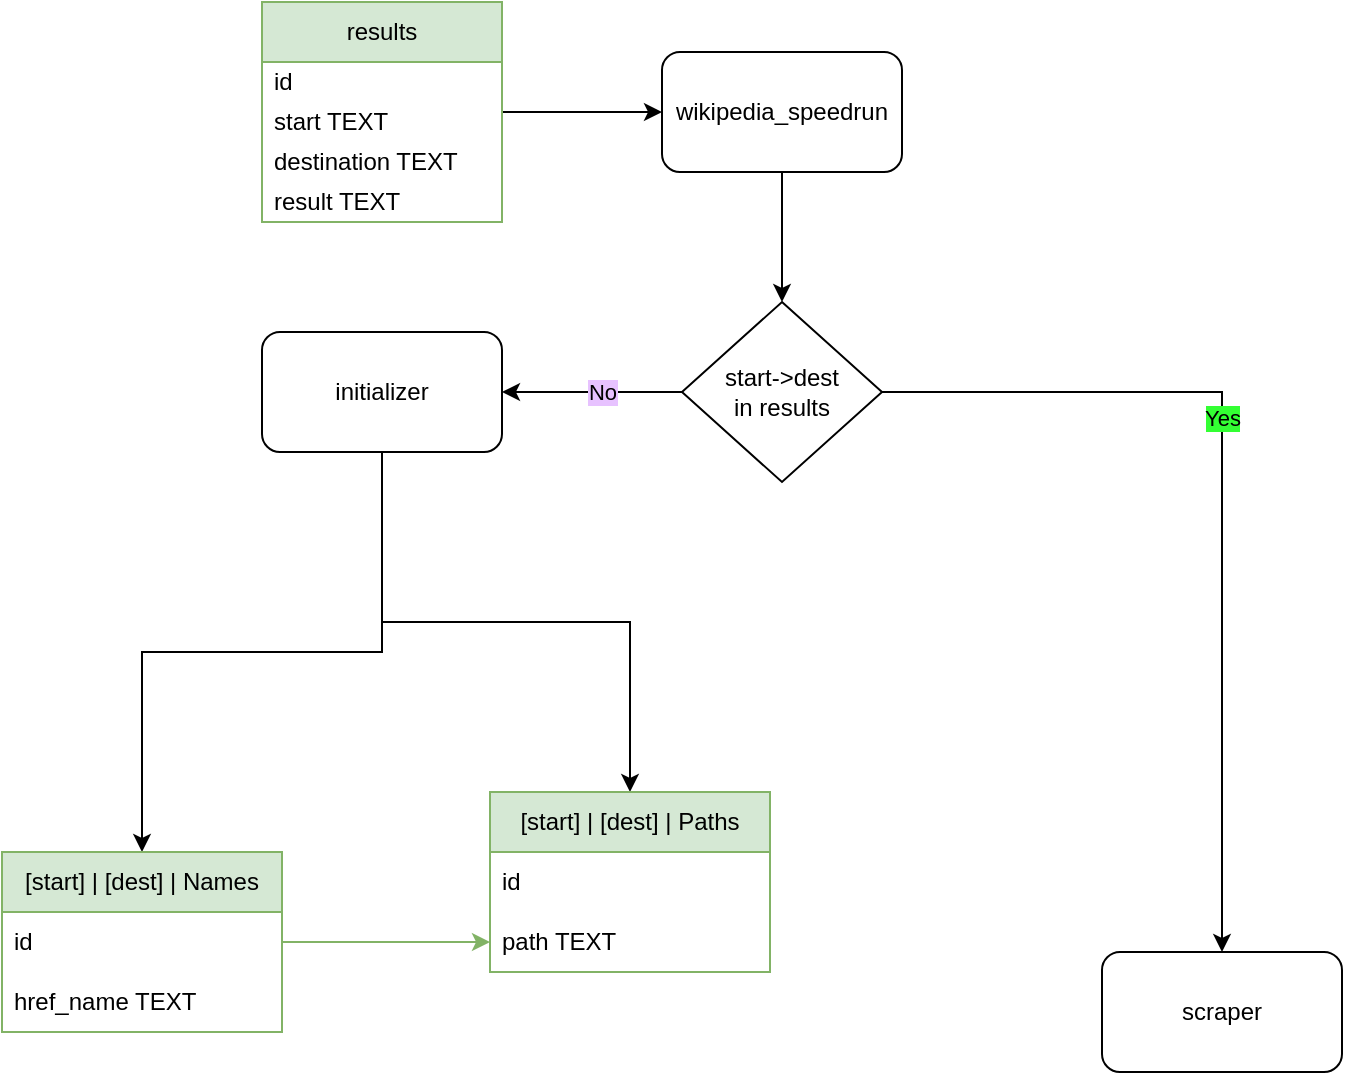 <mxfile version="21.6.7" type="github">
  <diagram name="Strona-1" id="SBur-qzf3m2XCdRRn54e">
    <mxGraphModel dx="1195" dy="652" grid="1" gridSize="10" guides="1" tooltips="1" connect="1" arrows="1" fold="1" page="1" pageScale="1" pageWidth="827" pageHeight="1169" math="0" shadow="0">
      <root>
        <mxCell id="0" />
        <mxCell id="1" parent="0" />
        <mxCell id="5Pp1bT3PMOUwK2nAA4nR-22" style="edgeStyle=orthogonalEdgeStyle;rounded=0;orthogonalLoop=1;jettySize=auto;html=1;entryX=0.5;entryY=0;entryDx=0;entryDy=0;" edge="1" parent="1" source="5Pp1bT3PMOUwK2nAA4nR-1" target="5Pp1bT3PMOUwK2nAA4nR-20">
          <mxGeometry relative="1" as="geometry" />
        </mxCell>
        <mxCell id="5Pp1bT3PMOUwK2nAA4nR-1" value="wikipedia_speedrun" style="rounded=1;whiteSpace=wrap;html=1;" vertex="1" parent="1">
          <mxGeometry x="360" y="40" width="120" height="60" as="geometry" />
        </mxCell>
        <mxCell id="5Pp1bT3PMOUwK2nAA4nR-2" value="&lt;div&gt;scraper&lt;/div&gt;" style="rounded=1;whiteSpace=wrap;html=1;" vertex="1" parent="1">
          <mxGeometry x="580" y="490" width="120" height="60" as="geometry" />
        </mxCell>
        <mxCell id="5Pp1bT3PMOUwK2nAA4nR-28" style="edgeStyle=orthogonalEdgeStyle;rounded=0;orthogonalLoop=1;jettySize=auto;html=1;entryX=0.5;entryY=0;entryDx=0;entryDy=0;" edge="1" parent="1" source="5Pp1bT3PMOUwK2nAA4nR-3" target="5Pp1bT3PMOUwK2nAA4nR-13">
          <mxGeometry relative="1" as="geometry" />
        </mxCell>
        <mxCell id="5Pp1bT3PMOUwK2nAA4nR-29" style="edgeStyle=orthogonalEdgeStyle;rounded=0;orthogonalLoop=1;jettySize=auto;html=1;" edge="1" parent="1" source="5Pp1bT3PMOUwK2nAA4nR-3" target="5Pp1bT3PMOUwK2nAA4nR-9">
          <mxGeometry relative="1" as="geometry" />
        </mxCell>
        <mxCell id="5Pp1bT3PMOUwK2nAA4nR-3" value="initializer" style="rounded=1;whiteSpace=wrap;html=1;" vertex="1" parent="1">
          <mxGeometry x="160" y="180" width="120" height="60" as="geometry" />
        </mxCell>
        <mxCell id="5Pp1bT3PMOUwK2nAA4nR-21" style="edgeStyle=orthogonalEdgeStyle;rounded=0;orthogonalLoop=1;jettySize=auto;html=1;entryX=0;entryY=0.5;entryDx=0;entryDy=0;" edge="1" parent="1" source="5Pp1bT3PMOUwK2nAA4nR-4" target="5Pp1bT3PMOUwK2nAA4nR-1">
          <mxGeometry relative="1" as="geometry" />
        </mxCell>
        <mxCell id="5Pp1bT3PMOUwK2nAA4nR-4" value="results" style="swimlane;fontStyle=0;childLayout=stackLayout;horizontal=1;startSize=30;horizontalStack=0;resizeParent=1;resizeParentMax=0;resizeLast=0;collapsible=1;marginBottom=0;whiteSpace=wrap;html=1;fillColor=#d5e8d4;strokeColor=#82b366;" vertex="1" parent="1">
          <mxGeometry x="160" y="15" width="120" height="110" as="geometry">
            <mxRectangle x="260" y="130" width="60" height="30" as="alternateBounds" />
          </mxGeometry>
        </mxCell>
        <mxCell id="5Pp1bT3PMOUwK2nAA4nR-5" value="id" style="text;strokeColor=none;fillColor=none;align=left;verticalAlign=middle;spacingLeft=4;spacingRight=4;overflow=hidden;points=[[0,0.5],[1,0.5]];portConstraint=eastwest;rotatable=0;whiteSpace=wrap;html=1;" vertex="1" parent="5Pp1bT3PMOUwK2nAA4nR-4">
          <mxGeometry y="30" width="120" height="20" as="geometry" />
        </mxCell>
        <mxCell id="5Pp1bT3PMOUwK2nAA4nR-6" value="start TEXT" style="text;strokeColor=none;fillColor=none;align=left;verticalAlign=middle;spacingLeft=4;spacingRight=4;overflow=hidden;points=[[0,0.5],[1,0.5]];portConstraint=eastwest;rotatable=0;whiteSpace=wrap;html=1;" vertex="1" parent="5Pp1bT3PMOUwK2nAA4nR-4">
          <mxGeometry y="50" width="120" height="20" as="geometry" />
        </mxCell>
        <mxCell id="5Pp1bT3PMOUwK2nAA4nR-7" value="destination TEXT" style="text;strokeColor=none;fillColor=none;align=left;verticalAlign=middle;spacingLeft=4;spacingRight=4;overflow=hidden;points=[[0,0.5],[1,0.5]];portConstraint=eastwest;rotatable=0;whiteSpace=wrap;html=1;" vertex="1" parent="5Pp1bT3PMOUwK2nAA4nR-4">
          <mxGeometry y="70" width="120" height="20" as="geometry" />
        </mxCell>
        <mxCell id="5Pp1bT3PMOUwK2nAA4nR-8" value="result TEXT" style="text;strokeColor=none;fillColor=none;align=left;verticalAlign=middle;spacingLeft=4;spacingRight=4;overflow=hidden;points=[[0,0.5],[1,0.5]];portConstraint=eastwest;rotatable=0;whiteSpace=wrap;html=1;" vertex="1" parent="5Pp1bT3PMOUwK2nAA4nR-4">
          <mxGeometry y="90" width="120" height="20" as="geometry" />
        </mxCell>
        <mxCell id="5Pp1bT3PMOUwK2nAA4nR-9" value="[start] | [dest] | Paths" style="swimlane;fontStyle=0;childLayout=stackLayout;horizontal=1;startSize=30;horizontalStack=0;resizeParent=1;resizeParentMax=0;resizeLast=0;collapsible=1;marginBottom=0;whiteSpace=wrap;html=1;fillColor=#d5e8d4;strokeColor=#82b366;" vertex="1" parent="1">
          <mxGeometry x="274" y="410" width="140" height="90" as="geometry" />
        </mxCell>
        <mxCell id="5Pp1bT3PMOUwK2nAA4nR-10" value="id" style="text;strokeColor=none;fillColor=none;align=left;verticalAlign=middle;spacingLeft=4;spacingRight=4;overflow=hidden;points=[[0,0.5],[1,0.5]];portConstraint=eastwest;rotatable=0;whiteSpace=wrap;html=1;" vertex="1" parent="5Pp1bT3PMOUwK2nAA4nR-9">
          <mxGeometry y="30" width="140" height="30" as="geometry" />
        </mxCell>
        <mxCell id="5Pp1bT3PMOUwK2nAA4nR-11" value="path TEXT" style="text;strokeColor=none;fillColor=none;align=left;verticalAlign=middle;spacingLeft=4;spacingRight=4;overflow=hidden;points=[[0,0.5],[1,0.5]];portConstraint=eastwest;rotatable=0;whiteSpace=wrap;html=1;" vertex="1" parent="5Pp1bT3PMOUwK2nAA4nR-9">
          <mxGeometry y="60" width="140" height="30" as="geometry" />
        </mxCell>
        <mxCell id="5Pp1bT3PMOUwK2nAA4nR-13" value="[start] | [dest] | Names" style="swimlane;fontStyle=0;childLayout=stackLayout;horizontal=1;startSize=30;horizontalStack=0;resizeParent=1;resizeParentMax=0;resizeLast=0;collapsible=1;marginBottom=0;whiteSpace=wrap;html=1;fillColor=#d5e8d4;strokeColor=#82b366;" vertex="1" parent="1">
          <mxGeometry x="30" y="440" width="140" height="90" as="geometry" />
        </mxCell>
        <mxCell id="5Pp1bT3PMOUwK2nAA4nR-14" value="id" style="text;strokeColor=none;fillColor=none;align=left;verticalAlign=middle;spacingLeft=4;spacingRight=4;overflow=hidden;points=[[0,0.5],[1,0.5]];portConstraint=eastwest;rotatable=0;whiteSpace=wrap;html=1;" vertex="1" parent="5Pp1bT3PMOUwK2nAA4nR-13">
          <mxGeometry y="30" width="140" height="30" as="geometry" />
        </mxCell>
        <mxCell id="5Pp1bT3PMOUwK2nAA4nR-15" value="href_name TEXT" style="text;strokeColor=none;fillColor=none;align=left;verticalAlign=middle;spacingLeft=4;spacingRight=4;overflow=hidden;points=[[0,0.5],[1,0.5]];portConstraint=eastwest;rotatable=0;whiteSpace=wrap;html=1;" vertex="1" parent="5Pp1bT3PMOUwK2nAA4nR-13">
          <mxGeometry y="60" width="140" height="30" as="geometry" />
        </mxCell>
        <mxCell id="5Pp1bT3PMOUwK2nAA4nR-19" style="edgeStyle=orthogonalEdgeStyle;rounded=0;orthogonalLoop=1;jettySize=auto;html=1;fillColor=#d5e8d4;strokeColor=#82b366;" edge="1" parent="1" source="5Pp1bT3PMOUwK2nAA4nR-14" target="5Pp1bT3PMOUwK2nAA4nR-11">
          <mxGeometry relative="1" as="geometry" />
        </mxCell>
        <mxCell id="5Pp1bT3PMOUwK2nAA4nR-23" style="edgeStyle=orthogonalEdgeStyle;rounded=0;orthogonalLoop=1;jettySize=auto;html=1;entryX=1;entryY=0.5;entryDx=0;entryDy=0;" edge="1" parent="1" source="5Pp1bT3PMOUwK2nAA4nR-20" target="5Pp1bT3PMOUwK2nAA4nR-3">
          <mxGeometry relative="1" as="geometry" />
        </mxCell>
        <mxCell id="5Pp1bT3PMOUwK2nAA4nR-24" value="&lt;div&gt;No&lt;/div&gt;" style="edgeLabel;html=1;align=center;verticalAlign=middle;resizable=0;points=[];labelBackgroundColor=#E7C2FF;" vertex="1" connectable="0" parent="5Pp1bT3PMOUwK2nAA4nR-23">
          <mxGeometry x="-0.037" y="-3" relative="1" as="geometry">
            <mxPoint x="3" y="3" as="offset" />
          </mxGeometry>
        </mxCell>
        <mxCell id="5Pp1bT3PMOUwK2nAA4nR-25" style="edgeStyle=orthogonalEdgeStyle;rounded=0;orthogonalLoop=1;jettySize=auto;html=1;entryX=0.5;entryY=0;entryDx=0;entryDy=0;" edge="1" parent="1" source="5Pp1bT3PMOUwK2nAA4nR-20" target="5Pp1bT3PMOUwK2nAA4nR-2">
          <mxGeometry relative="1" as="geometry" />
        </mxCell>
        <mxCell id="5Pp1bT3PMOUwK2nAA4nR-26" value="&lt;div&gt;Yes&lt;/div&gt;" style="edgeLabel;html=1;align=center;verticalAlign=middle;resizable=0;points=[];labelBackgroundColor=#33FF33;" vertex="1" connectable="0" parent="5Pp1bT3PMOUwK2nAA4nR-25">
          <mxGeometry x="-0.19" y="-2" relative="1" as="geometry">
            <mxPoint x="2" as="offset" />
          </mxGeometry>
        </mxCell>
        <mxCell id="5Pp1bT3PMOUwK2nAA4nR-20" value="&lt;div&gt;start-&amp;gt;dest&lt;/div&gt;&lt;div&gt;in results&lt;br&gt;&lt;/div&gt;" style="rhombus;whiteSpace=wrap;html=1;" vertex="1" parent="1">
          <mxGeometry x="370" y="165" width="100" height="90" as="geometry" />
        </mxCell>
      </root>
    </mxGraphModel>
  </diagram>
</mxfile>
